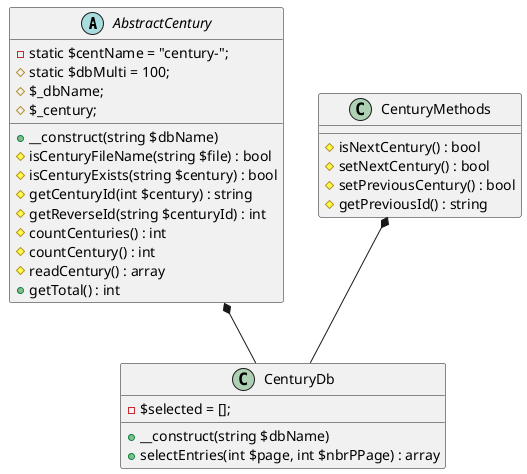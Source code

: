 @startuml

abstract class AbstractCentury {
    -static $centName = "century-";
    #static $dbMulti = 100;
    #$_dbName;
    #$_century;

    +__construct(string $dbName)
    #isCenturyFileName(string $file) : bool
    #isCenturyExists(string $century) : bool
    #getCenturyId(int $century) : string
    #getReverseId(string $centuryId) : int
    #countCenturies() : int
    #countCentury() : int
    #readCentury() : array
    +getTotal() : int
}

class CenturyMethods {
    #isNextCentury() : bool
    #setNextCentury() : bool
    #setPreviousCentury() : bool
    #getPreviousId() : string
}

class CenturyDb {
    -$selected = [];

    +__construct(string $dbName)
    +selectEntries(int $page, int $nbrPPage) : array
}

AbstractCentury *-- CenturyDb
CenturyMethods *-- CenturyDb

@enduml
